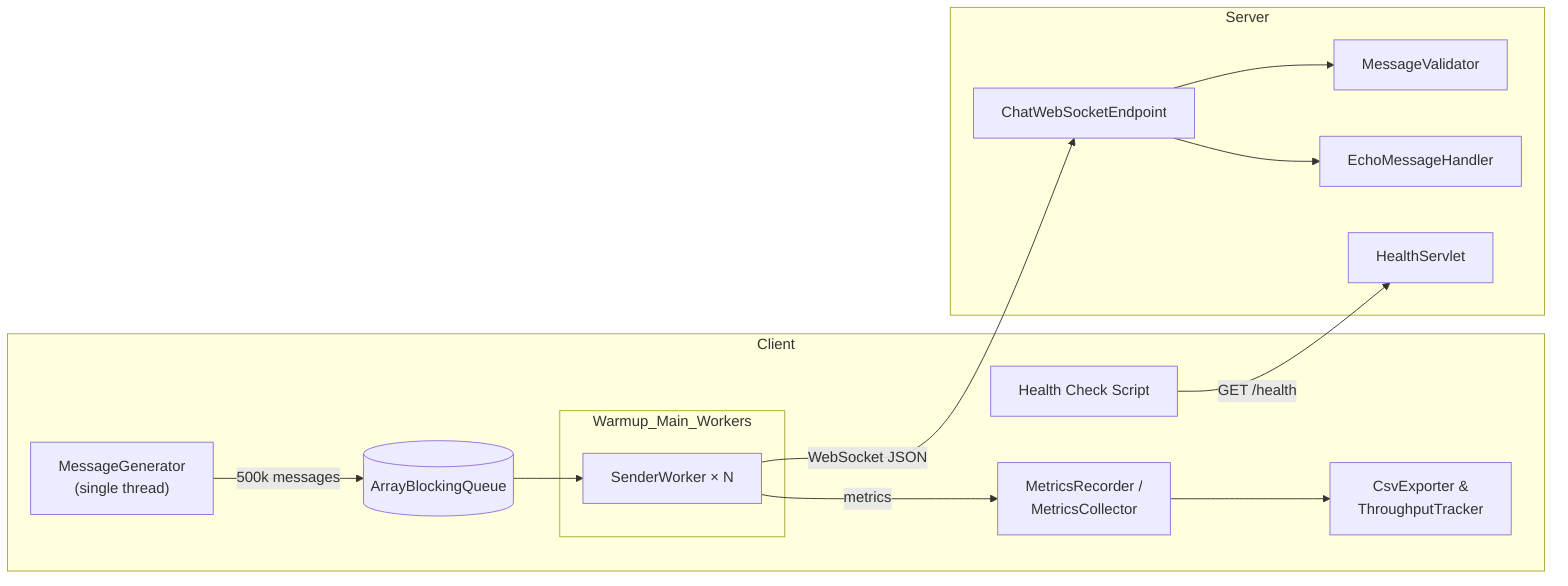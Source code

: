 flowchart LR
    subgraph Client
        MG["MessageGenerator\n(single thread)"]
        Q[(ArrayBlockingQueue)]
        subgraph Warmup_Main_Workers
            SW["SenderWorker × N"]
        end
        MET["MetricsRecorder /\nMetricsCollector"]
        CSV["CsvExporter &\nThroughputTracker"]
        HC[Health Check Script]
    end

    subgraph Server
        WSE[ChatWebSocketEndpoint]
        VAL[MessageValidator]
        HAND[EchoMessageHandler]
        HS[HealthServlet]
    end

    MG -->|"500k messages"| Q --> SW
    SW -->|"WebSocket JSON"| WSE
    WSE --> VAL
    WSE --> HAND
    SW -->|metrics| MET --> CSV
    HC -->|"GET /health"| HS